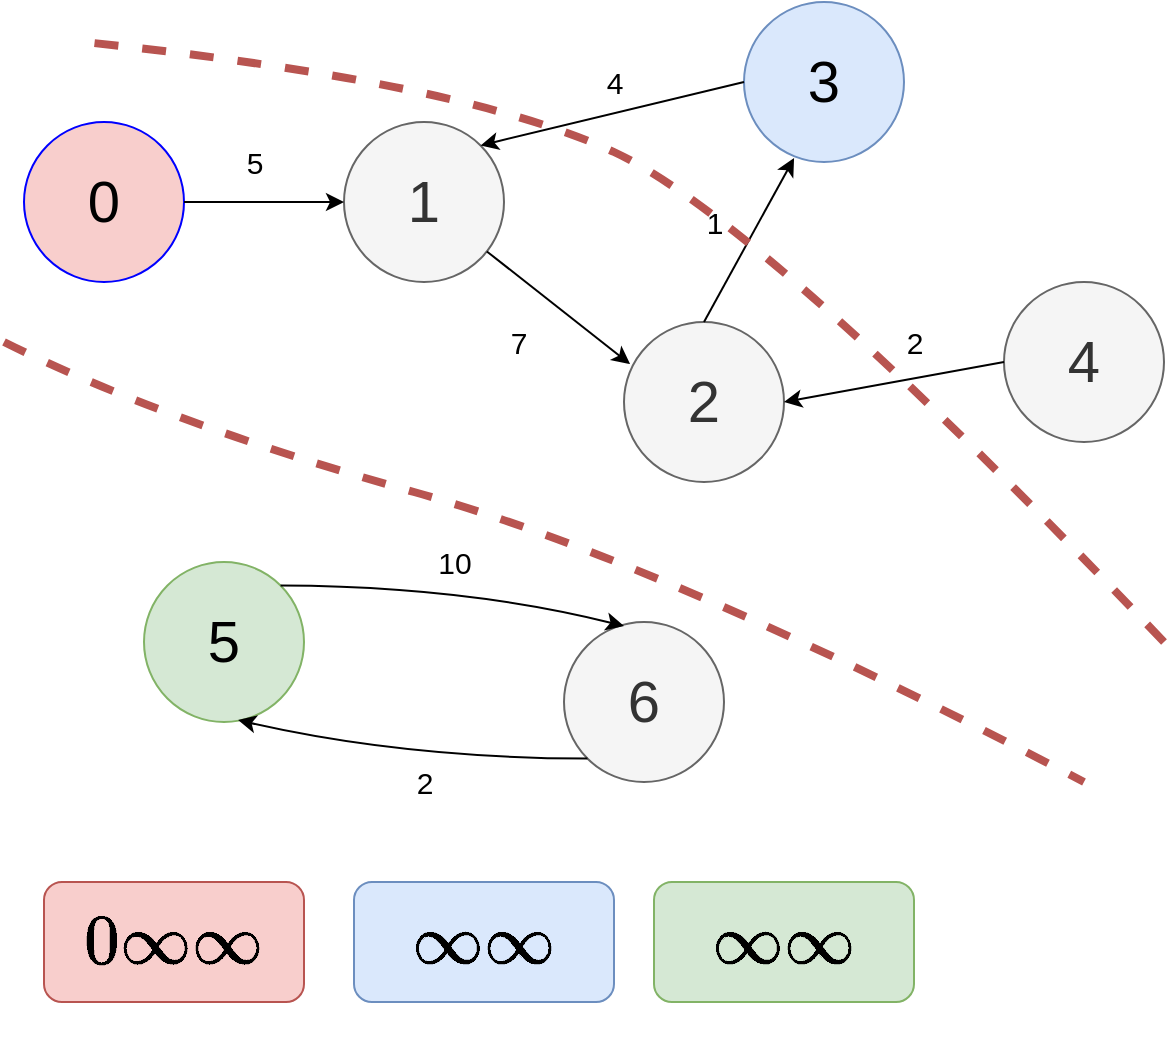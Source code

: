 <mxfile version="12.9.14" type="device"><diagram id="1HiiMat8YmdHDUs2SUyV" name="Page-1"><mxGraphModel dx="2062" dy="1122" grid="1" gridSize="10" guides="1" tooltips="1" connect="1" arrows="1" fold="1" page="1" pageScale="1" pageWidth="600" pageHeight="550" math="1" shadow="0"><root><mxCell id="0"/><mxCell id="1" parent="0"/><mxCell id="mdkYmymOHdari6JYrVn2-1" value="6" style="ellipse;whiteSpace=wrap;html=1;aspect=fixed;fontSize=29;fillColor=#f5f5f5;strokeColor=#666666;fontColor=#333333;" vertex="1" parent="1"><mxGeometry x="290" y="330" width="80" height="80" as="geometry"/></mxCell><mxCell id="mdkYmymOHdari6JYrVn2-2" value="5" style="ellipse;whiteSpace=wrap;html=1;aspect=fixed;fontSize=29;fillColor=#d5e8d4;strokeColor=#82b366;" vertex="1" parent="1"><mxGeometry x="80" y="300" width="80" height="80" as="geometry"/></mxCell><mxCell id="mdkYmymOHdari6JYrVn2-3" value="4" style="ellipse;whiteSpace=wrap;html=1;aspect=fixed;fontSize=29;fillColor=#f5f5f5;strokeColor=#666666;fontColor=#333333;" vertex="1" parent="1"><mxGeometry x="510" y="160" width="80" height="80" as="geometry"/></mxCell><mxCell id="mdkYmymOHdari6JYrVn2-4" value="3" style="ellipse;whiteSpace=wrap;html=1;aspect=fixed;fontSize=29;fillColor=#dae8fc;strokeColor=#6c8ebf;" vertex="1" parent="1"><mxGeometry x="380" y="20" width="80" height="80" as="geometry"/></mxCell><mxCell id="mdkYmymOHdari6JYrVn2-5" value="2" style="ellipse;whiteSpace=wrap;html=1;aspect=fixed;fontSize=29;fillColor=#f5f5f5;strokeColor=#666666;fontColor=#333333;" vertex="1" parent="1"><mxGeometry x="320" y="180" width="80" height="80" as="geometry"/></mxCell><mxCell id="mdkYmymOHdari6JYrVn2-6" value="1" style="ellipse;whiteSpace=wrap;html=1;aspect=fixed;fontSize=29;fillColor=#f5f5f5;strokeColor=#666666;fontColor=#333333;" vertex="1" parent="1"><mxGeometry x="180" y="80" width="80" height="80" as="geometry"/></mxCell><mxCell id="mdkYmymOHdari6JYrVn2-7" value="0" style="ellipse;whiteSpace=wrap;html=1;aspect=fixed;fontSize=29;fillColor=#f8cecc;strokeColor=#0000FF;" vertex="1" parent="1"><mxGeometry x="20" y="80" width="80" height="80" as="geometry"/></mxCell><mxCell id="mdkYmymOHdari6JYrVn2-8" value="" style="endArrow=classic;html=1;fontSize=29;entryX=0;entryY=0.5;entryDx=0;entryDy=0;exitX=1;exitY=0.5;exitDx=0;exitDy=0;" edge="1" parent="1" source="mdkYmymOHdari6JYrVn2-7" target="mdkYmymOHdari6JYrVn2-6"><mxGeometry width="50" height="50" relative="1" as="geometry"><mxPoint x="70" y="250" as="sourcePoint"/><mxPoint x="120" y="200" as="targetPoint"/></mxGeometry></mxCell><mxCell id="mdkYmymOHdari6JYrVn2-9" value="" style="endArrow=classic;html=1;fontSize=29;entryX=0.038;entryY=0.263;entryDx=0;entryDy=0;entryPerimeter=0;" edge="1" parent="1" source="mdkYmymOHdari6JYrVn2-6" target="mdkYmymOHdari6JYrVn2-5"><mxGeometry width="50" height="50" relative="1" as="geometry"><mxPoint x="220" y="260" as="sourcePoint"/><mxPoint x="270" y="210" as="targetPoint"/></mxGeometry></mxCell><mxCell id="mdkYmymOHdari6JYrVn2-10" value="" style="endArrow=classic;html=1;fontSize=29;exitX=0;exitY=0.5;exitDx=0;exitDy=0;entryX=1;entryY=0;entryDx=0;entryDy=0;" edge="1" parent="1" source="mdkYmymOHdari6JYrVn2-4" target="mdkYmymOHdari6JYrVn2-6"><mxGeometry width="50" height="50" relative="1" as="geometry"><mxPoint x="290" y="100" as="sourcePoint"/><mxPoint x="340" y="50" as="targetPoint"/></mxGeometry></mxCell><mxCell id="mdkYmymOHdari6JYrVn2-11" value="" style="endArrow=classic;html=1;fontSize=29;exitX=0.5;exitY=0;exitDx=0;exitDy=0;entryX=0.313;entryY=0.975;entryDx=0;entryDy=0;entryPerimeter=0;" edge="1" parent="1" source="mdkYmymOHdari6JYrVn2-5" target="mdkYmymOHdari6JYrVn2-4"><mxGeometry width="50" height="50" relative="1" as="geometry"><mxPoint x="440" y="190" as="sourcePoint"/><mxPoint x="490" y="140" as="targetPoint"/></mxGeometry></mxCell><mxCell id="mdkYmymOHdari6JYrVn2-12" value="" style="endArrow=classic;html=1;fontSize=29;exitX=0;exitY=0.5;exitDx=0;exitDy=0;entryX=1;entryY=0.5;entryDx=0;entryDy=0;" edge="1" parent="1" source="mdkYmymOHdari6JYrVn2-3" target="mdkYmymOHdari6JYrVn2-5"><mxGeometry width="50" height="50" relative="1" as="geometry"><mxPoint x="570" y="310" as="sourcePoint"/><mxPoint x="620" y="260" as="targetPoint"/></mxGeometry></mxCell><mxCell id="mdkYmymOHdari6JYrVn2-13" value="" style="endArrow=classic;html=1;fontSize=29;entryX=0.375;entryY=0.025;entryDx=0;entryDy=0;entryPerimeter=0;exitX=1;exitY=0;exitDx=0;exitDy=0;curved=1;" edge="1" parent="1" source="mdkYmymOHdari6JYrVn2-2" target="mdkYmymOHdari6JYrVn2-1"><mxGeometry width="50" height="50" relative="1" as="geometry"><mxPoint x="170" y="310" as="sourcePoint"/><mxPoint x="220" y="260" as="targetPoint"/><Array as="points"><mxPoint x="240" y="312"/></Array></mxGeometry></mxCell><mxCell id="mdkYmymOHdari6JYrVn2-14" value="" style="endArrow=classic;html=1;fontSize=29;exitX=0;exitY=1;exitDx=0;exitDy=0;entryX=0.588;entryY=0.988;entryDx=0;entryDy=0;entryPerimeter=0;curved=1;" edge="1" parent="1" source="mdkYmymOHdari6JYrVn2-1" target="mdkYmymOHdari6JYrVn2-2"><mxGeometry width="50" height="50" relative="1" as="geometry"><mxPoint x="190" y="490" as="sourcePoint"/><mxPoint x="240" y="440" as="targetPoint"/><Array as="points"><mxPoint x="210" y="398"/></Array></mxGeometry></mxCell><mxCell id="mdkYmymOHdari6JYrVn2-15" value="5" style="text;html=1;align=center;verticalAlign=middle;resizable=0;points=[];autosize=1;fontSize=15;" vertex="1" parent="1"><mxGeometry x="125" y="90" width="20" height="20" as="geometry"/></mxCell><mxCell id="mdkYmymOHdari6JYrVn2-16" value="4" style="text;html=1;align=center;verticalAlign=middle;resizable=0;points=[];autosize=1;fontSize=15;" vertex="1" parent="1"><mxGeometry x="305" y="50" width="20" height="20" as="geometry"/></mxCell><mxCell id="mdkYmymOHdari6JYrVn2-17" value="1" style="text;html=1;align=center;verticalAlign=middle;resizable=0;points=[];autosize=1;fontSize=15;" vertex="1" parent="1"><mxGeometry x="355" y="120" width="20" height="20" as="geometry"/></mxCell><mxCell id="mdkYmymOHdari6JYrVn2-18" value="7" style="text;html=1;align=center;verticalAlign=middle;resizable=0;points=[];autosize=1;fontSize=15;" vertex="1" parent="1"><mxGeometry x="257" y="180" width="20" height="20" as="geometry"/></mxCell><mxCell id="mdkYmymOHdari6JYrVn2-19" value="2" style="text;html=1;align=center;verticalAlign=middle;resizable=0;points=[];autosize=1;fontSize=15;" vertex="1" parent="1"><mxGeometry x="455" y="180" width="20" height="20" as="geometry"/></mxCell><mxCell id="mdkYmymOHdari6JYrVn2-20" value="10" style="text;html=1;align=center;verticalAlign=middle;resizable=0;points=[];autosize=1;fontSize=15;" vertex="1" parent="1"><mxGeometry x="220" y="290" width="30" height="20" as="geometry"/></mxCell><mxCell id="mdkYmymOHdari6JYrVn2-21" value="2" style="text;html=1;align=center;verticalAlign=middle;resizable=0;points=[];autosize=1;fontSize=15;" vertex="1" parent="1"><mxGeometry x="210" y="400" width="20" height="20" as="geometry"/></mxCell><mxCell id="mdkYmymOHdari6JYrVn2-23" value="" style="endArrow=none;dashed=1;html=1;fontSize=15;curved=1;fillColor=#f8cecc;strokeColor=#b85450;strokeWidth=4;" edge="1" parent="1"><mxGeometry width="50" height="50" relative="1" as="geometry"><mxPoint x="590" y="340" as="sourcePoint"/><mxPoint x="50" y="40" as="targetPoint"/><Array as="points"><mxPoint x="390" y="130"/><mxPoint x="240" y="60"/></Array></mxGeometry></mxCell><mxCell id="mdkYmymOHdari6JYrVn2-24" value="" style="endArrow=none;dashed=1;html=1;fontSize=15;curved=1;fillColor=#f8cecc;strokeColor=#b85450;strokeWidth=4;" edge="1" parent="1"><mxGeometry width="50" height="50" relative="1" as="geometry"><mxPoint x="10" y="190" as="sourcePoint"/><mxPoint x="550" y="410" as="targetPoint"/><Array as="points"><mxPoint x="90" y="230"/><mxPoint x="340" y="300"/></Array></mxGeometry></mxCell><mxCell id="mdkYmymOHdari6JYrVn2-25" value="$$ 0 \infty \infty $$" style="rounded=1;whiteSpace=wrap;html=1;strokeColor=#b85450;fontSize=30;fillColor=#f8cecc;" vertex="1" parent="1"><mxGeometry x="30" y="460" width="130" height="60" as="geometry"/></mxCell><mxCell id="mdkYmymOHdari6JYrVn2-26" value="$$ \infty \infty $$" style="rounded=1;whiteSpace=wrap;html=1;strokeColor=#6c8ebf;fontSize=30;fillColor=#dae8fc;" vertex="1" parent="1"><mxGeometry x="185" y="460" width="130" height="60" as="geometry"/></mxCell><mxCell id="mdkYmymOHdari6JYrVn2-27" value="$$ \infty \infty $$" style="rounded=1;whiteSpace=wrap;html=1;strokeColor=#82b366;fontSize=30;fillColor=#d5e8d4;" vertex="1" parent="1"><mxGeometry x="335" y="460" width="130" height="60" as="geometry"/></mxCell></root></mxGraphModel></diagram></mxfile>